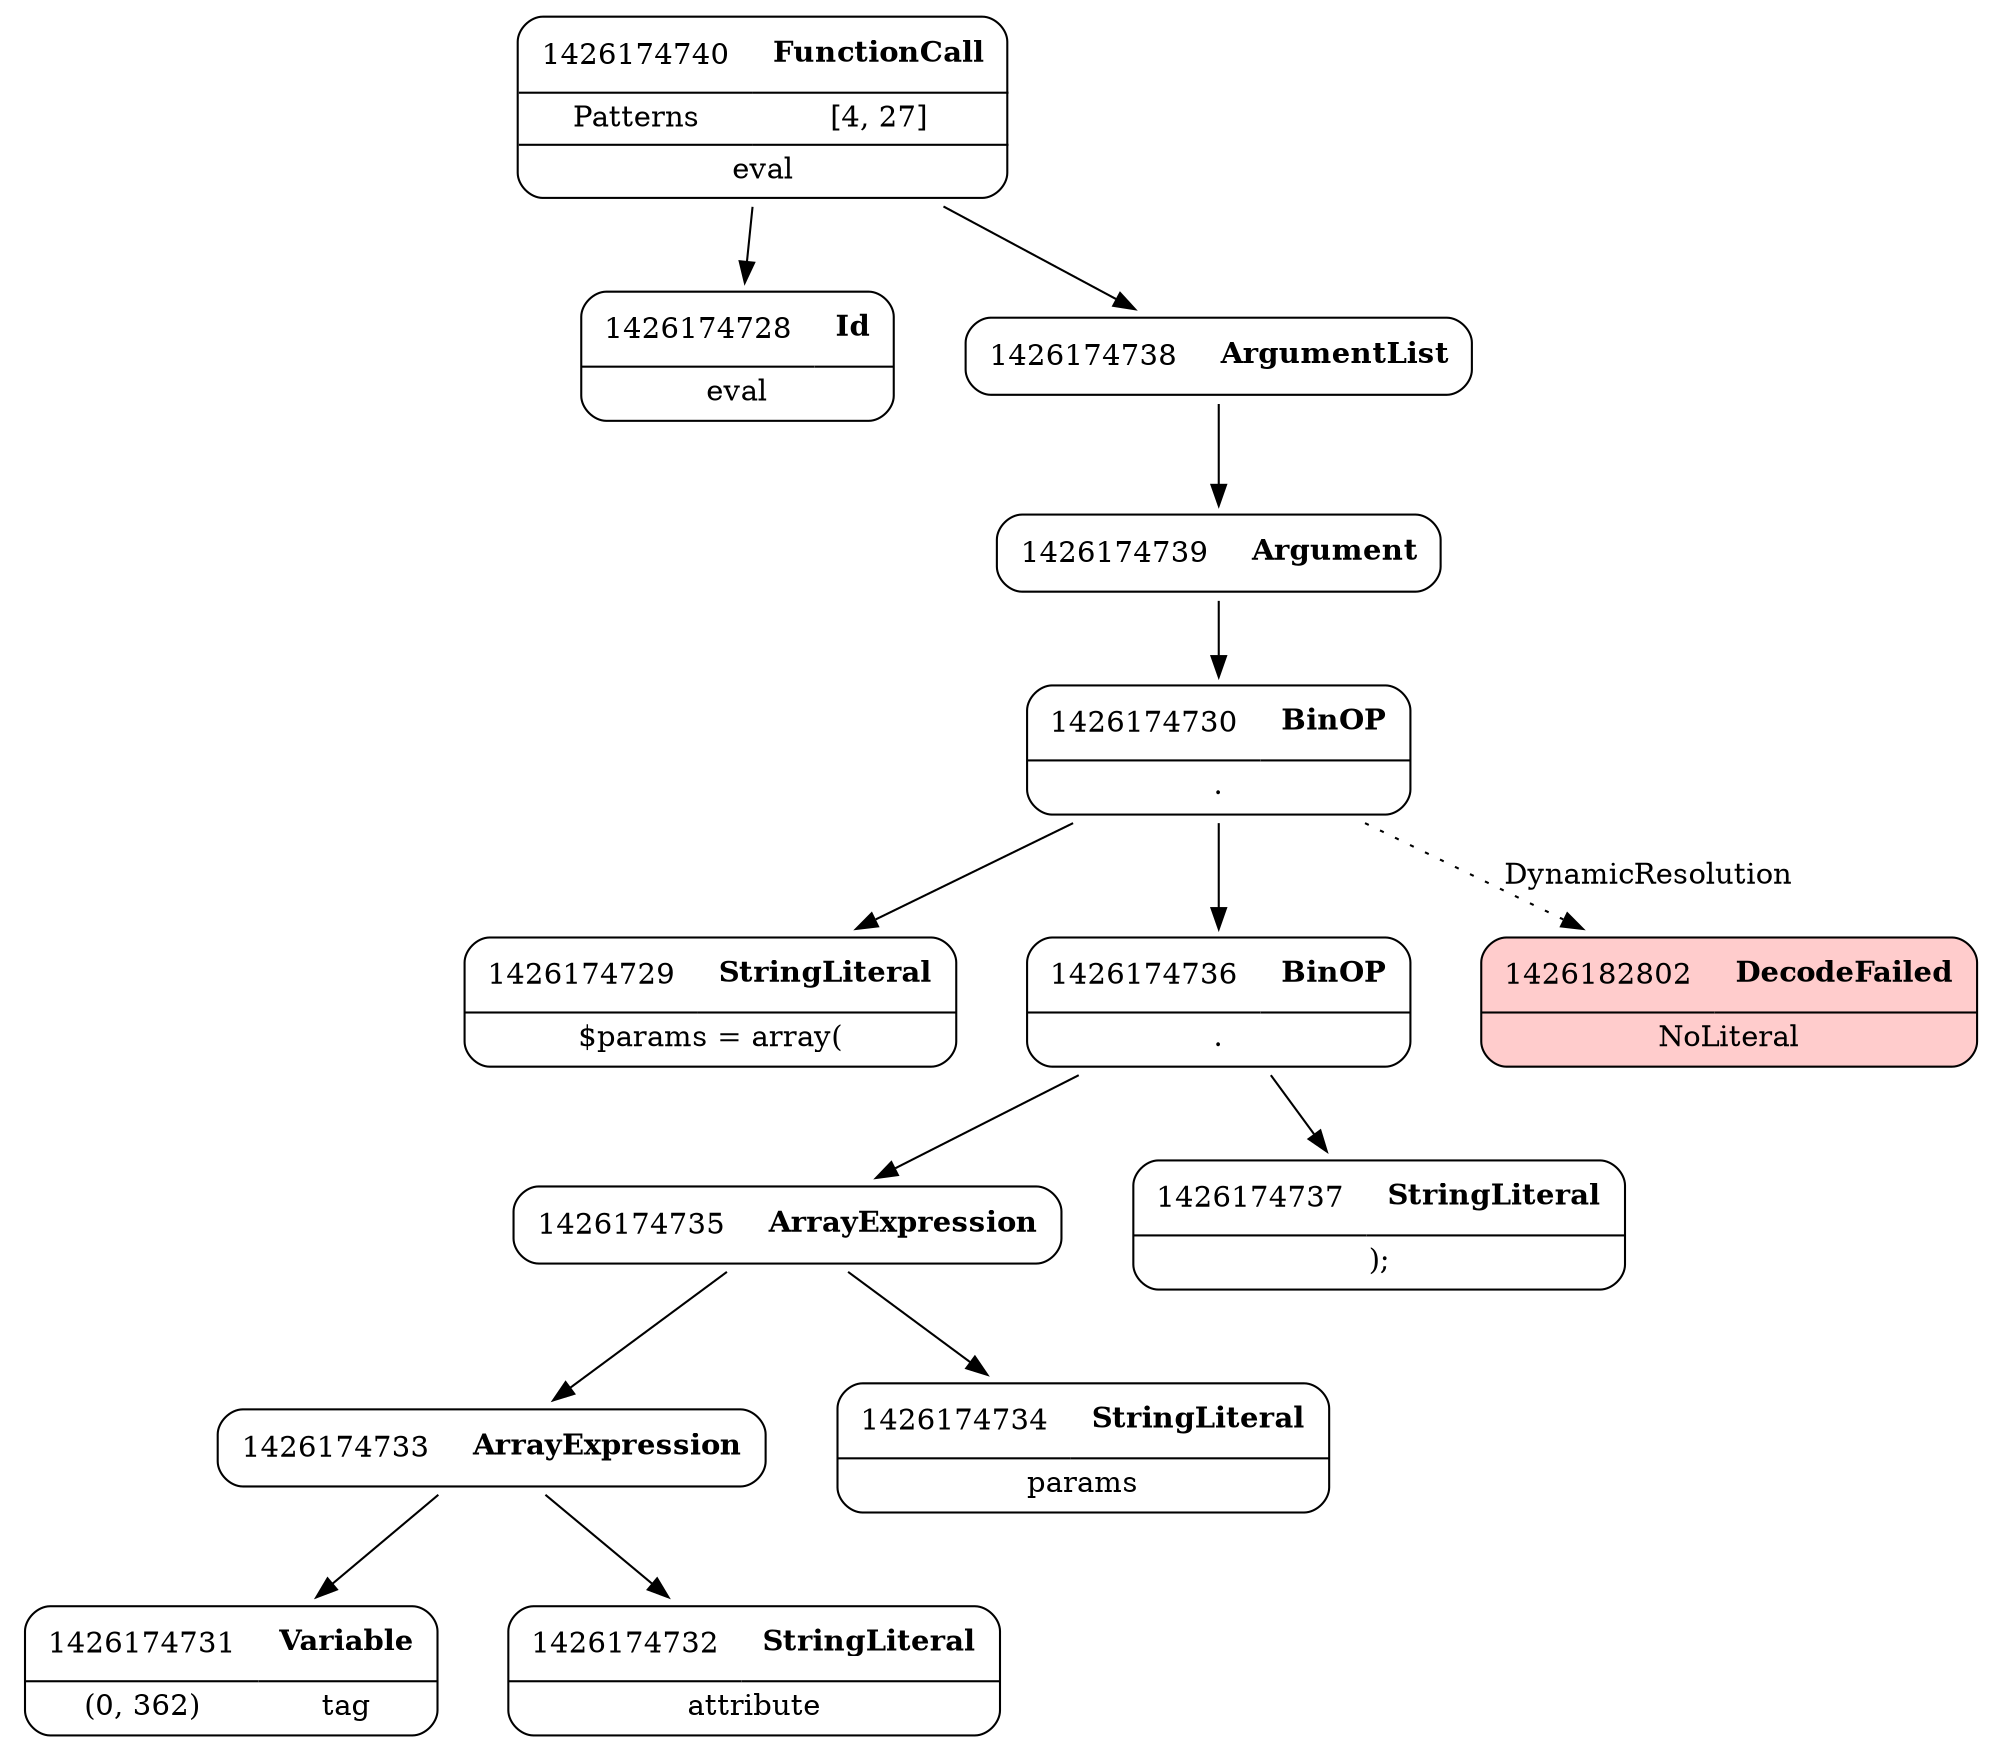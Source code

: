 digraph ast {
node [shape=none];
1426174729 [label=<<TABLE border='1' cellspacing='0' cellpadding='10' style='rounded' ><TR><TD border='0'>1426174729</TD><TD border='0'><B>StringLiteral</B></TD></TR><HR/><TR><TD border='0' cellpadding='5' colspan='2'>$params = array(</TD></TR></TABLE>>];
1426174728 [label=<<TABLE border='1' cellspacing='0' cellpadding='10' style='rounded' ><TR><TD border='0'>1426174728</TD><TD border='0'><B>Id</B></TD></TR><HR/><TR><TD border='0' cellpadding='5' colspan='2'>eval</TD></TR></TABLE>>];
1426174731 [label=<<TABLE border='1' cellspacing='0' cellpadding='10' style='rounded' ><TR><TD border='0'>1426174731</TD><TD border='0'><B>Variable</B></TD></TR><HR/><TR><TD border='0' cellpadding='5'>(0, 362)</TD><TD border='0' cellpadding='5'>tag</TD></TR></TABLE>>];
1426174730 [label=<<TABLE border='1' cellspacing='0' cellpadding='10' style='rounded' ><TR><TD border='0'>1426174730</TD><TD border='0'><B>BinOP</B></TD></TR><HR/><TR><TD border='0' cellpadding='5' colspan='2'>.</TD></TR></TABLE>>];
1426174730 -> 1426174729 [weight=2];
1426174730 -> 1426174736 [weight=2];
1426174730 -> 1426182802 [style=dotted,label=DynamicResolution];
1426174733 [label=<<TABLE border='1' cellspacing='0' cellpadding='10' style='rounded' ><TR><TD border='0'>1426174733</TD><TD border='0'><B>ArrayExpression</B></TD></TR></TABLE>>];
1426174733 -> 1426174731 [weight=2];
1426174733 -> 1426174732 [weight=2];
1426174732 [label=<<TABLE border='1' cellspacing='0' cellpadding='10' style='rounded' ><TR><TD border='0'>1426174732</TD><TD border='0'><B>StringLiteral</B></TD></TR><HR/><TR><TD border='0' cellpadding='5' colspan='2'>attribute</TD></TR></TABLE>>];
1426174735 [label=<<TABLE border='1' cellspacing='0' cellpadding='10' style='rounded' ><TR><TD border='0'>1426174735</TD><TD border='0'><B>ArrayExpression</B></TD></TR></TABLE>>];
1426174735 -> 1426174733 [weight=2];
1426174735 -> 1426174734 [weight=2];
1426174734 [label=<<TABLE border='1' cellspacing='0' cellpadding='10' style='rounded' ><TR><TD border='0'>1426174734</TD><TD border='0'><B>StringLiteral</B></TD></TR><HR/><TR><TD border='0' cellpadding='5' colspan='2'>params</TD></TR></TABLE>>];
1426174737 [label=<<TABLE border='1' cellspacing='0' cellpadding='10' style='rounded' ><TR><TD border='0'>1426174737</TD><TD border='0'><B>StringLiteral</B></TD></TR><HR/><TR><TD border='0' cellpadding='5' colspan='2'>);</TD></TR></TABLE>>];
1426174736 [label=<<TABLE border='1' cellspacing='0' cellpadding='10' style='rounded' ><TR><TD border='0'>1426174736</TD><TD border='0'><B>BinOP</B></TD></TR><HR/><TR><TD border='0' cellpadding='5' colspan='2'>.</TD></TR></TABLE>>];
1426174736 -> 1426174735 [weight=2];
1426174736 -> 1426174737 [weight=2];
1426174739 [label=<<TABLE border='1' cellspacing='0' cellpadding='10' style='rounded' ><TR><TD border='0'>1426174739</TD><TD border='0'><B>Argument</B></TD></TR></TABLE>>];
1426174739 -> 1426174730 [weight=2];
1426174738 [label=<<TABLE border='1' cellspacing='0' cellpadding='10' style='rounded' ><TR><TD border='0'>1426174738</TD><TD border='0'><B>ArgumentList</B></TD></TR></TABLE>>];
1426174738 -> 1426174739 [weight=2];
1426182802 [label=<<TABLE border='1' cellspacing='0' cellpadding='10' style='rounded' bgcolor='#FFCCCC' ><TR><TD border='0'>1426182802</TD><TD border='0'><B>DecodeFailed</B></TD></TR><HR/><TR><TD border='0' cellpadding='5' colspan='2'>NoLiteral</TD></TR></TABLE>>];
1426174740 [label=<<TABLE border='1' cellspacing='0' cellpadding='10' style='rounded' ><TR><TD border='0'>1426174740</TD><TD border='0'><B>FunctionCall</B></TD></TR><HR/><TR><TD border='0' cellpadding='5'>Patterns</TD><TD border='0' cellpadding='5'>[4, 27]</TD></TR><HR/><TR><TD border='0' cellpadding='5' colspan='2'>eval</TD></TR></TABLE>>];
1426174740 -> 1426174728 [weight=2];
1426174740 -> 1426174738 [weight=2];
}

